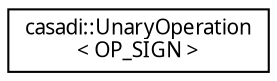 digraph "Graphical Class Hierarchy"
{
  edge [fontname="FreeSans.ttf",fontsize="10",labelfontname="FreeSans.ttf",labelfontsize="10"];
  node [fontname="FreeSans.ttf",fontsize="10",shape=record];
  rankdir="LR";
  Node1 [label="casadi::UnaryOperation\l\< OP_SIGN \>",height=0.2,width=0.4,color="black", fillcolor="white", style="filled",URL="$df/d4f/structcasadi_1_1UnaryOperation_3_01OP__SIGN_01_4.html",tooltip="Sign. "];
}
